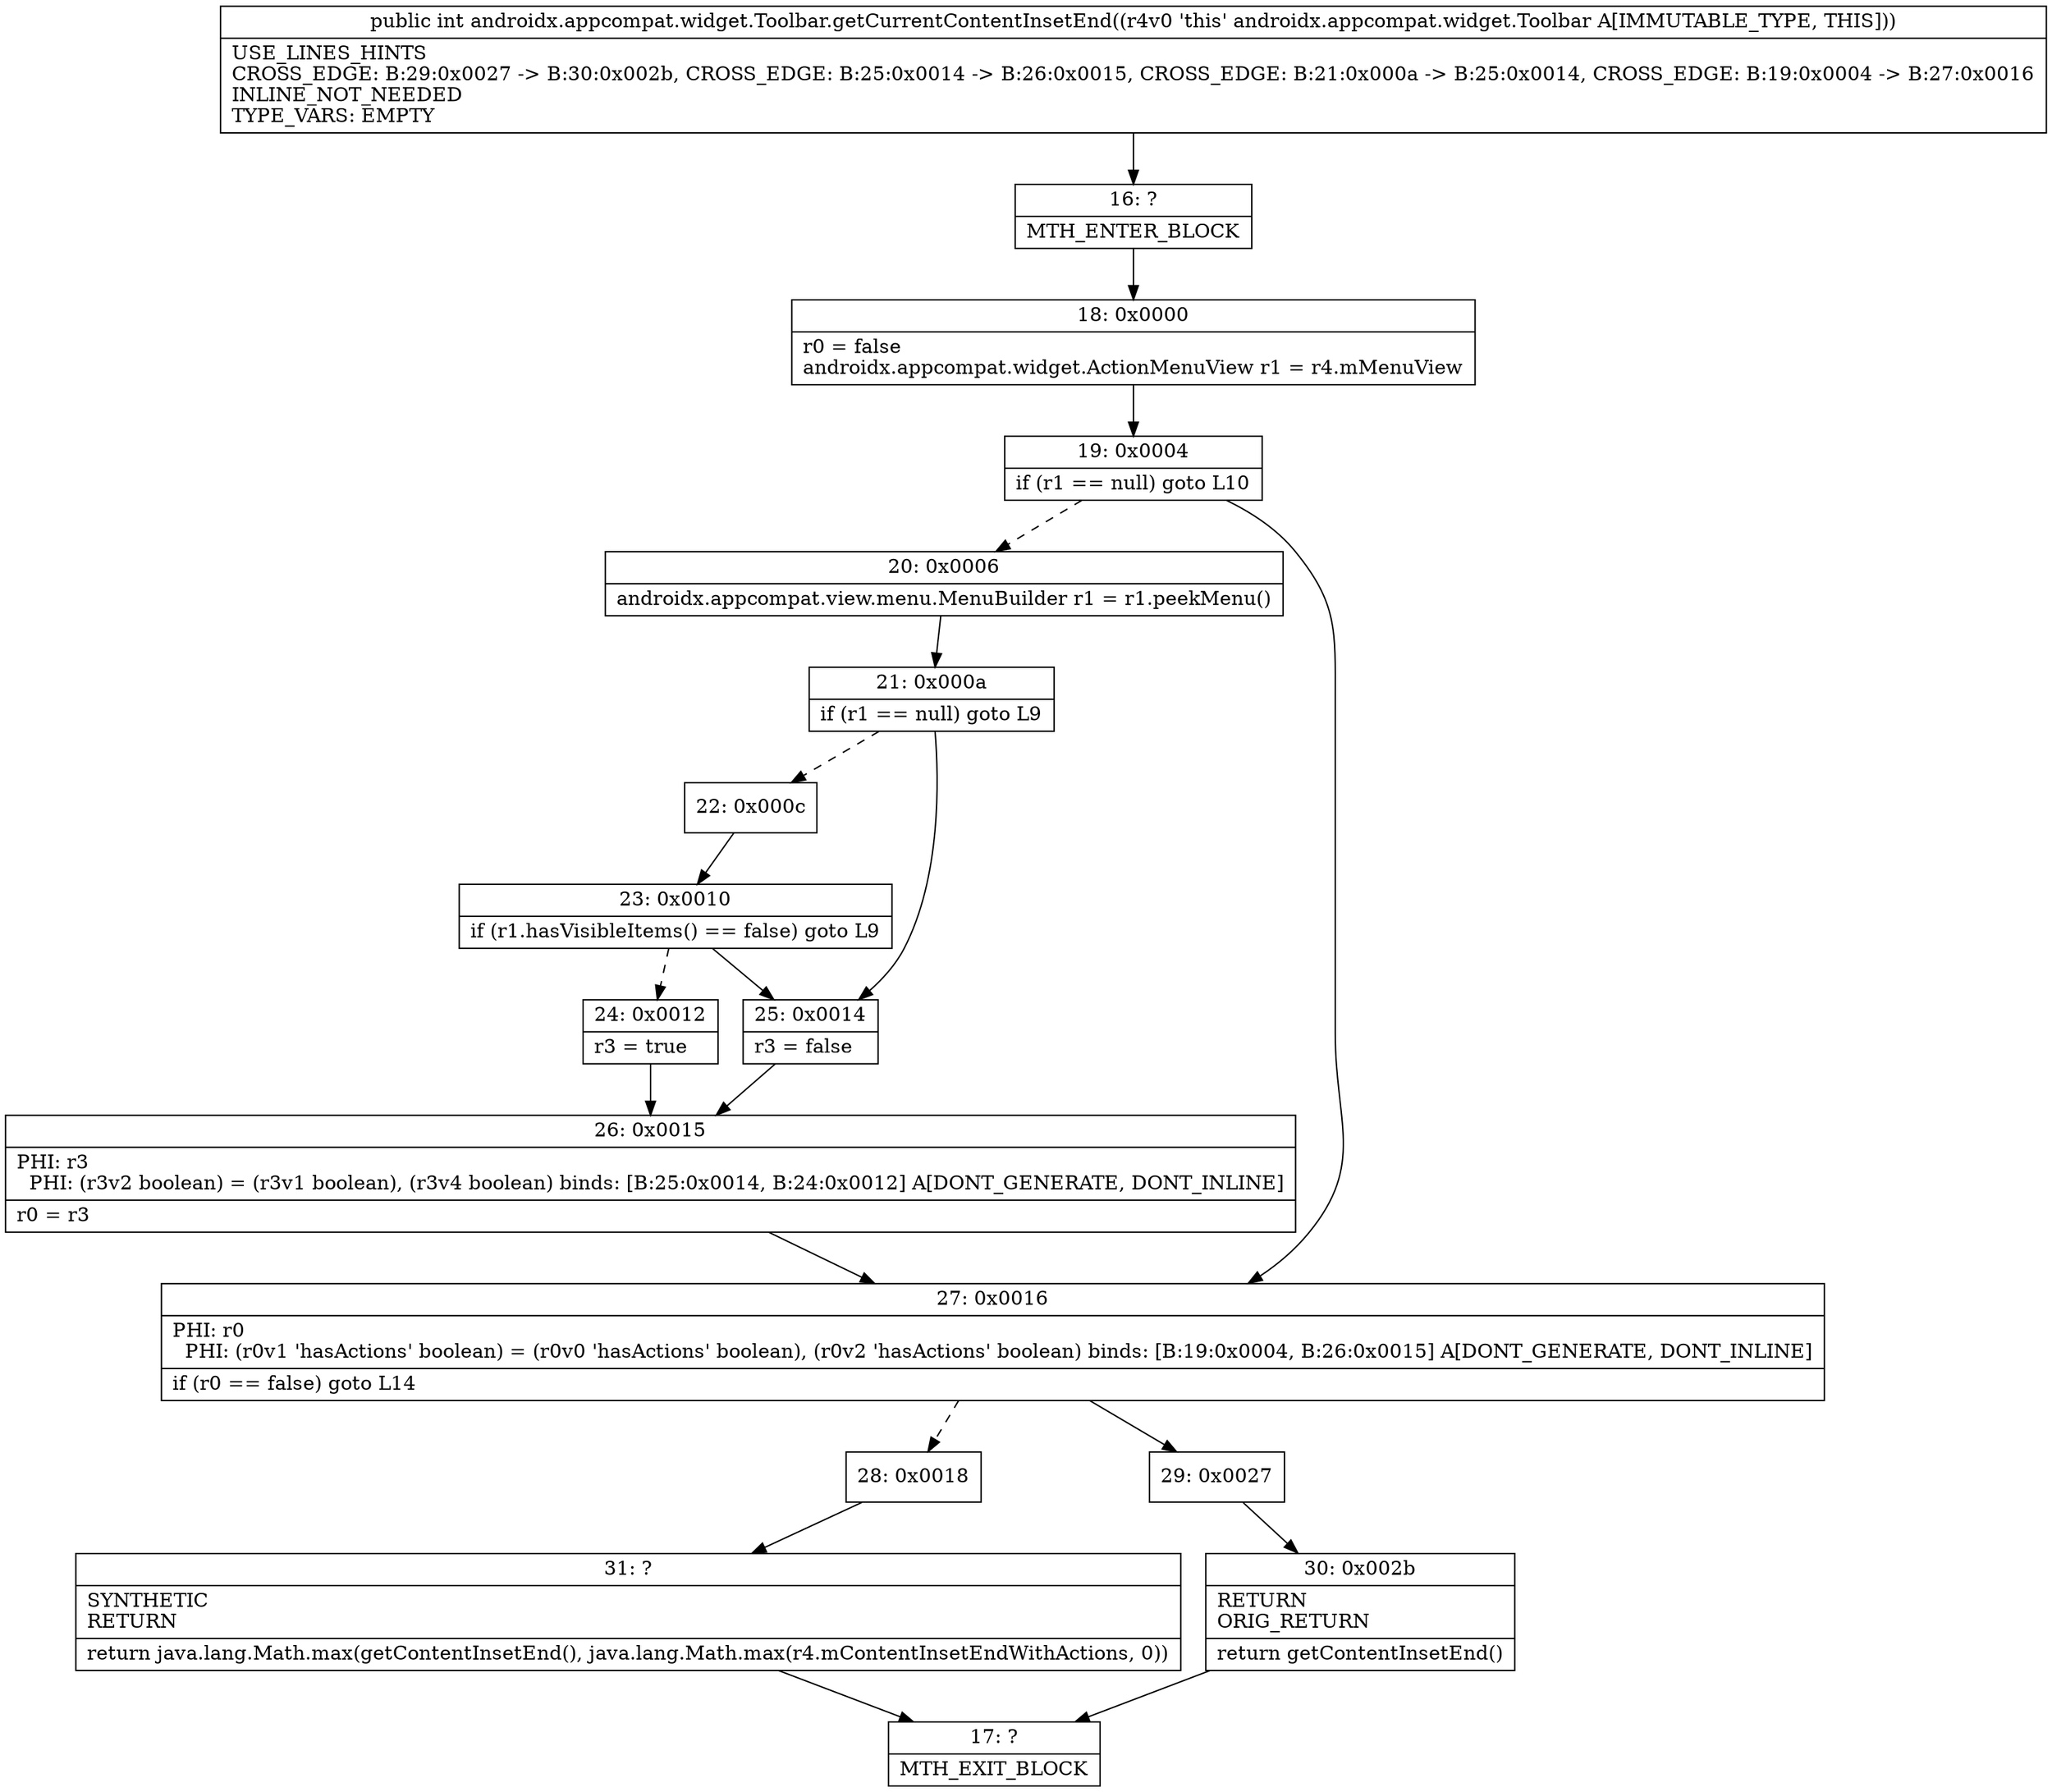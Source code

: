 digraph "CFG forandroidx.appcompat.widget.Toolbar.getCurrentContentInsetEnd()I" {
Node_16 [shape=record,label="{16\:\ ?|MTH_ENTER_BLOCK\l}"];
Node_18 [shape=record,label="{18\:\ 0x0000|r0 = false\landroidx.appcompat.widget.ActionMenuView r1 = r4.mMenuView\l}"];
Node_19 [shape=record,label="{19\:\ 0x0004|if (r1 == null) goto L10\l}"];
Node_20 [shape=record,label="{20\:\ 0x0006|androidx.appcompat.view.menu.MenuBuilder r1 = r1.peekMenu()\l}"];
Node_21 [shape=record,label="{21\:\ 0x000a|if (r1 == null) goto L9\l}"];
Node_22 [shape=record,label="{22\:\ 0x000c}"];
Node_23 [shape=record,label="{23\:\ 0x0010|if (r1.hasVisibleItems() == false) goto L9\l}"];
Node_24 [shape=record,label="{24\:\ 0x0012|r3 = true\l}"];
Node_26 [shape=record,label="{26\:\ 0x0015|PHI: r3 \l  PHI: (r3v2 boolean) = (r3v1 boolean), (r3v4 boolean) binds: [B:25:0x0014, B:24:0x0012] A[DONT_GENERATE, DONT_INLINE]\l|r0 = r3\l}"];
Node_25 [shape=record,label="{25\:\ 0x0014|r3 = false\l}"];
Node_27 [shape=record,label="{27\:\ 0x0016|PHI: r0 \l  PHI: (r0v1 'hasActions' boolean) = (r0v0 'hasActions' boolean), (r0v2 'hasActions' boolean) binds: [B:19:0x0004, B:26:0x0015] A[DONT_GENERATE, DONT_INLINE]\l|if (r0 == false) goto L14\l}"];
Node_28 [shape=record,label="{28\:\ 0x0018}"];
Node_31 [shape=record,label="{31\:\ ?|SYNTHETIC\lRETURN\l|return java.lang.Math.max(getContentInsetEnd(), java.lang.Math.max(r4.mContentInsetEndWithActions, 0))\l}"];
Node_17 [shape=record,label="{17\:\ ?|MTH_EXIT_BLOCK\l}"];
Node_29 [shape=record,label="{29\:\ 0x0027}"];
Node_30 [shape=record,label="{30\:\ 0x002b|RETURN\lORIG_RETURN\l|return getContentInsetEnd()\l}"];
MethodNode[shape=record,label="{public int androidx.appcompat.widget.Toolbar.getCurrentContentInsetEnd((r4v0 'this' androidx.appcompat.widget.Toolbar A[IMMUTABLE_TYPE, THIS]))  | USE_LINES_HINTS\lCROSS_EDGE: B:29:0x0027 \-\> B:30:0x002b, CROSS_EDGE: B:25:0x0014 \-\> B:26:0x0015, CROSS_EDGE: B:21:0x000a \-\> B:25:0x0014, CROSS_EDGE: B:19:0x0004 \-\> B:27:0x0016\lINLINE_NOT_NEEDED\lTYPE_VARS: EMPTY\l}"];
MethodNode -> Node_16;Node_16 -> Node_18;
Node_18 -> Node_19;
Node_19 -> Node_20[style=dashed];
Node_19 -> Node_27;
Node_20 -> Node_21;
Node_21 -> Node_22[style=dashed];
Node_21 -> Node_25;
Node_22 -> Node_23;
Node_23 -> Node_24[style=dashed];
Node_23 -> Node_25;
Node_24 -> Node_26;
Node_26 -> Node_27;
Node_25 -> Node_26;
Node_27 -> Node_28[style=dashed];
Node_27 -> Node_29;
Node_28 -> Node_31;
Node_31 -> Node_17;
Node_29 -> Node_30;
Node_30 -> Node_17;
}

